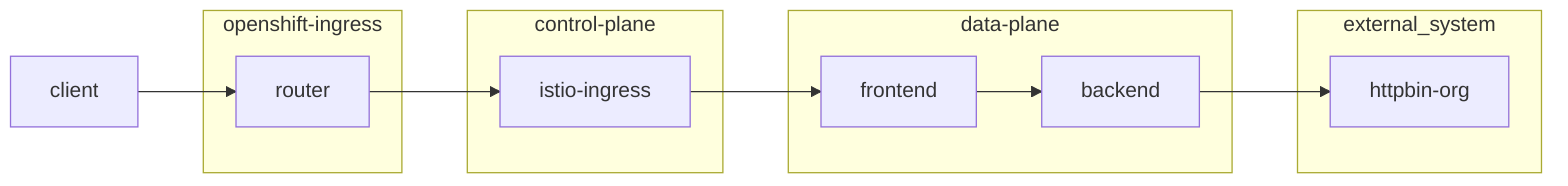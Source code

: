 graph LR;
  client-->router;
  backend-->httpbin-org;
  router-->istio-ingress;
    subgraph openshift-ingress;
    router;
    end;
    subgraph control-plane;
    istio-ingress;
    end;
    subgraph data-plane;
    istio-ingress-->frontend;
    frontend-->backend;
    end;
    subgraph external_system;
    httpbin-org;
    end;